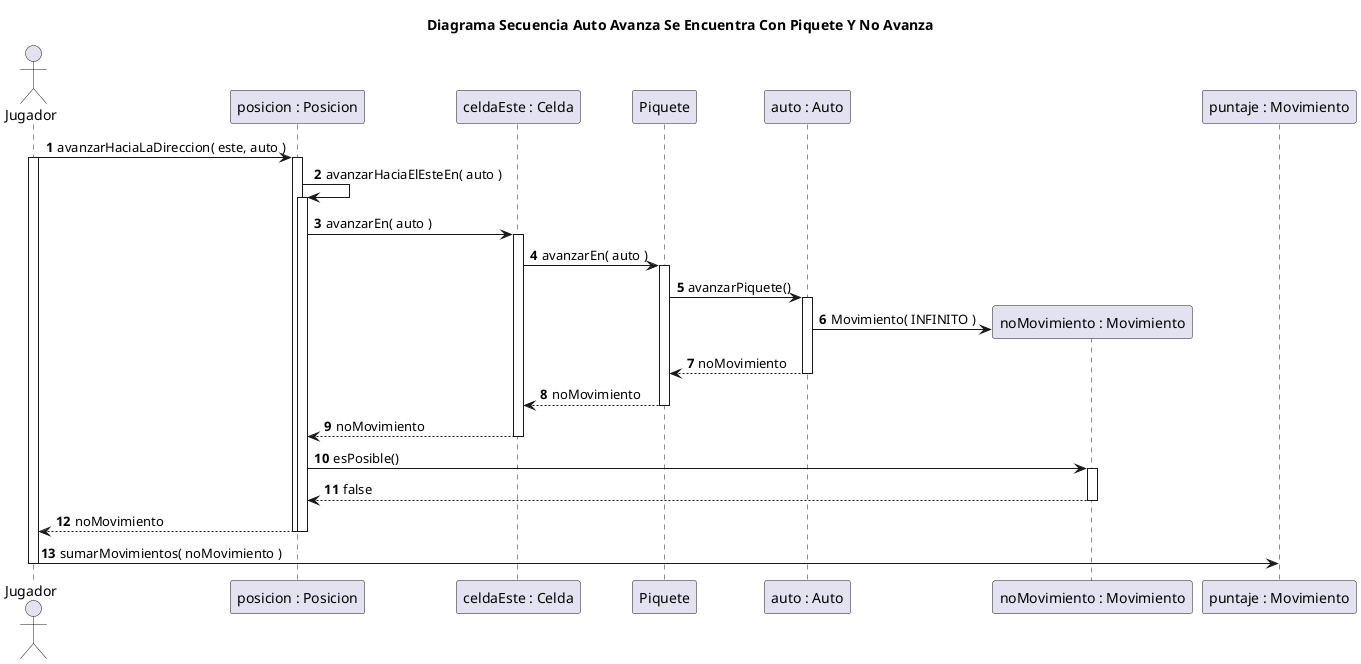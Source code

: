 @startuml
title Diagrama Secuencia Auto Avanza Se Encuentra Con Piquete Y No Avanza

autonumber

actor Jugador

Jugador -> "posicion : Posicion"++: avanzarHaciaLaDireccion( este, auto )

activate Jugador
"posicion : Posicion" -> "posicion : Posicion"++: avanzarHaciaElEsteEn( auto )


"posicion : Posicion" -> "celdaEste : Celda"++: avanzarEn( auto )


"celdaEste : Celda" -> Piquete++: avanzarEn( auto )
Piquete -> "auto : Auto"++: avanzarPiquete()
create "noMovimiento : Movimiento"
' Podriamos hacer un enum con el numero de movimientos según el obstaculo?
"auto : Auto" -> "noMovimiento : Movimiento": Movimiento( INFINITO )
"auto : Auto" --> Piquete: noMovimiento
deactivate "auto : Auto"
Piquete --> "celdaEste : Celda": noMovimiento
deactivate Piquete
"celdaEste : Celda" --> "posicion : Posicion": noMovimiento
deactivate "celdaEste : Celda"

'Viola el TellDontAsk, pero no es la solucion final.
'Es para chequear que el movimiento es posible, por ejemplo,
'cuando queres pasar por un piquete con un auto. No debemos actualizar
'la posicion, ya que no podemos avanzar.

' Además planteado así, deberíamos hacerlo en cada metodo de avanzar
'porque necesitamos saber que celda es nuestra proxima posicion.
"noMovimiento : Movimiento" <- "posicion : Posicion"++: esPosible()
"noMovimiento : Movimiento" --> "posicion : Posicion": false
deactivate "noMovimiento : Movimiento"

"posicion : Posicion" --> Jugador--: noMovimiento
deactivate "posicion : Posicion"
deactivate "posicion : Posicion"

Jugador -> "puntaje : Movimiento": sumarMovimientos( noMovimiento )
deactivate Jugador

@enduml
